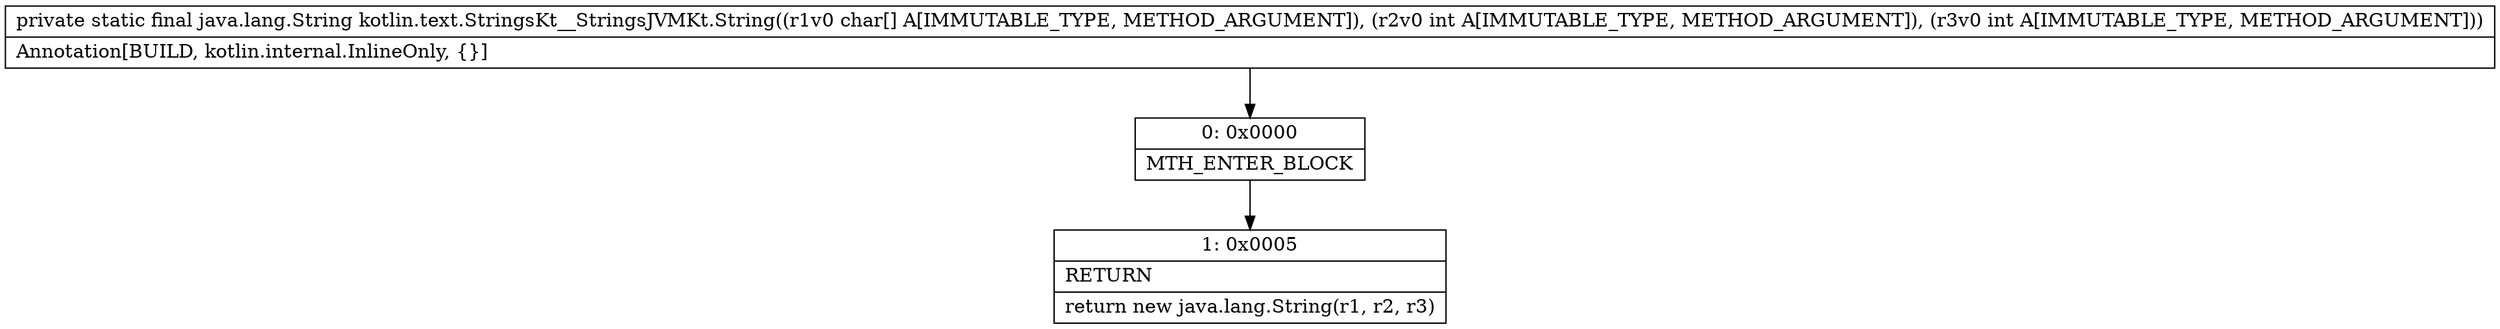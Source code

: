 digraph "CFG forkotlin.text.StringsKt__StringsJVMKt.String([CII)Ljava\/lang\/String;" {
Node_0 [shape=record,label="{0\:\ 0x0000|MTH_ENTER_BLOCK\l}"];
Node_1 [shape=record,label="{1\:\ 0x0005|RETURN\l|return new java.lang.String(r1, r2, r3)\l}"];
MethodNode[shape=record,label="{private static final java.lang.String kotlin.text.StringsKt__StringsJVMKt.String((r1v0 char[] A[IMMUTABLE_TYPE, METHOD_ARGUMENT]), (r2v0 int A[IMMUTABLE_TYPE, METHOD_ARGUMENT]), (r3v0 int A[IMMUTABLE_TYPE, METHOD_ARGUMENT]))  | Annotation[BUILD, kotlin.internal.InlineOnly, \{\}]\l}"];
MethodNode -> Node_0;
Node_0 -> Node_1;
}

